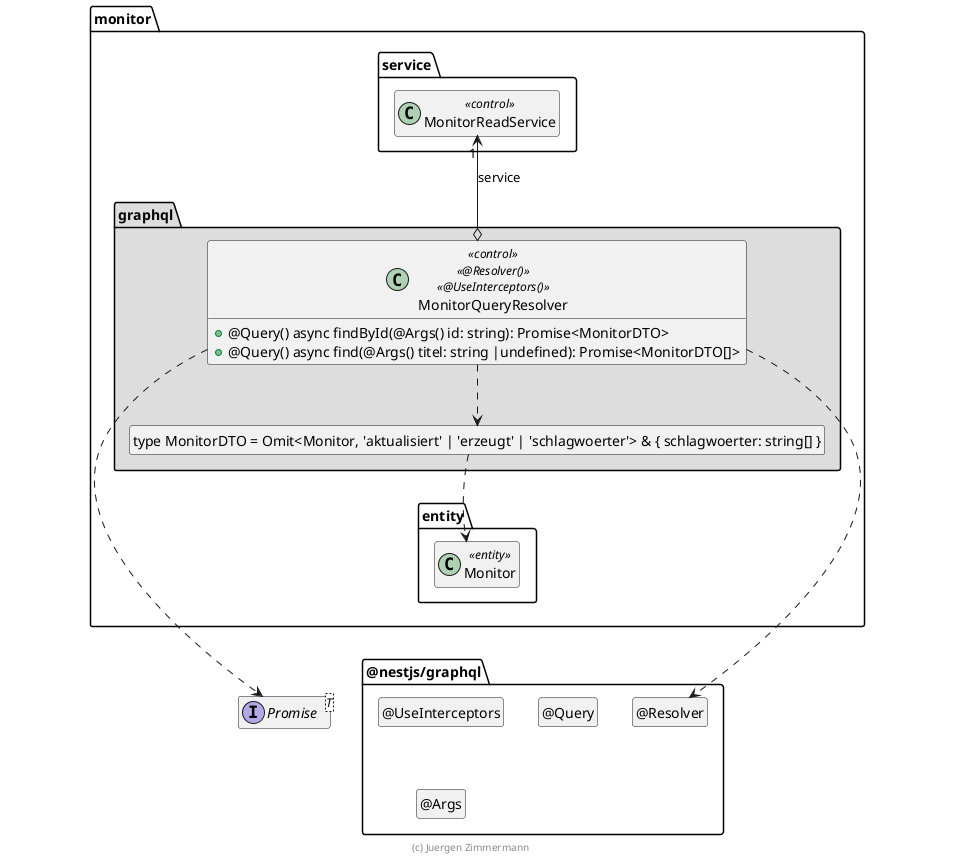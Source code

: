 ' Copyright (C) 2019 - present Juergen Zimmermann, Hochschule Karlsruhe
'
' This program is free software: you can redistribute it and/or modify
' it under the terms of the GNU General Public License as published by
' the Free Software Foundation, either version 3 of the License, or
' (at your option) any later version.
'
' This program is distributed in the hope that it will be useful,
' but WITHOUT ANY WARRANTY; without even the implied warranty of
' MERCHANTABILITY or FITNESS FOR A PARTICULAR PURPOSE.  See the
' GNU General Public License for more details.
'
' You should have received a copy of the GNU General Public License
' along with this program.  If not, see <https://www.gnu.org/licenses/>.

' Preview durch <Alt>d

@startuml Controller-Klasse

interface Promise<T>

package @nestjs/graphql {
  class "@Resolver" as Resolver
  hide Resolver circle

  class "@UseInterceptors" as UseInterceptors
  hide UseInterceptors circle

  class "@Query" as Query
  hide Query circle

  class "@Args" as Args
  hide Args circle

  Resolver .left[hidden].> Promise
}

package monitor {
  package entity {
    class Monitor <<entity>>
  }

  package service {
    class MonitorReadService << control >>
  }

  package graphql #DDDDDD {
    class "type MonitorDTO = Omit<Monitor, 'aktualisiert' | 'erzeugt' | 'schlagwoerter'> & { schlagwoerter: string[] }" as MonitorDTO
    hide MonitorDTO circle

    class MonitorQueryResolver << control >> << @Resolver() >> << @UseInterceptors() >> {
      + @Query() async findById(@Args() id: string): Promise<MonitorDTO>
      + @Query() async find(@Args() titel: string |undefined): Promise<MonitorDTO[]>
    }

    MonitorQueryResolver o-up-> "1" MonitorReadService : service
    MonitorQueryResolver ..> MonitorDTO
    MonitorDTO ..> Monitor
    MonitorQueryResolver ..> Resolver

    MonitorQueryResolver ..> Promise

    MonitorDTO .[hidden].> Monitor
    Monitor .[hidden].> Promise
    MonitorReadService .[hidden].> Promise
    Monitor .[hidden].> Resolver
    MonitorReadService .[hidden].> Resolver
  }
}

hide empty members

footer (c) Juergen Zimmermann

@enduml
